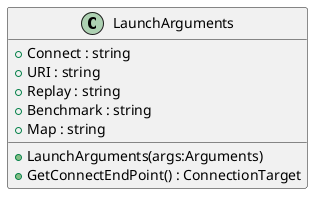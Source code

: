@startuml
class LaunchArguments {
    + Connect : string
    + URI : string
    + Replay : string
    + Benchmark : string
    + Map : string
    + LaunchArguments(args:Arguments)
    + GetConnectEndPoint() : ConnectionTarget
}
@enduml
